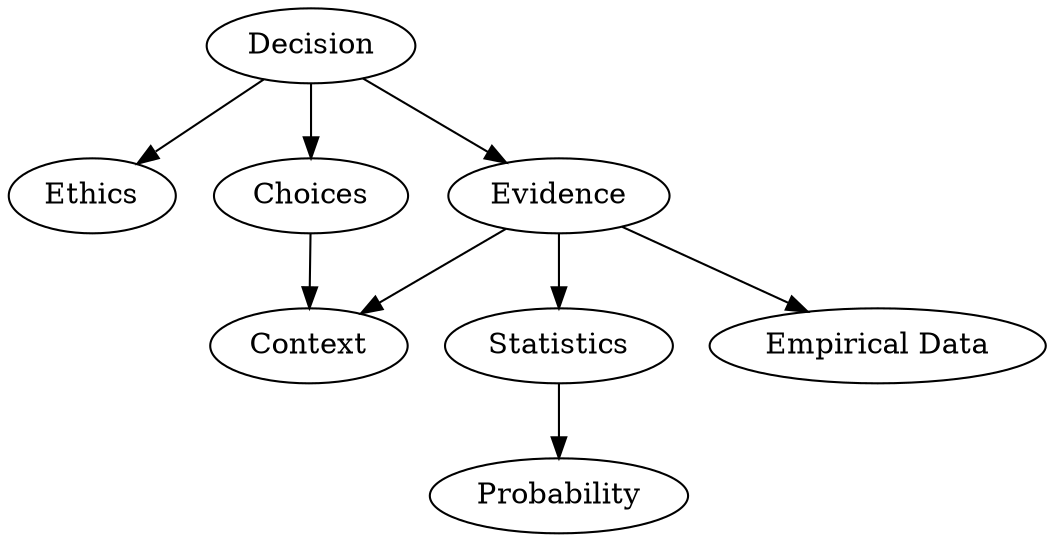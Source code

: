 digraph G {

  /*
    TODO
    A weird concept related to freedom
    that humans think they can do

    Any agent that can
      make optimal decisions in relation to its goals
    is undistinguishable from a maximally intelligent agent

    Decision ties into Systems Theory concepts
    could use to more easily explain it
  */
  "Decision";

  /*
    Decision making constraint
    that optimizes for good (<- TODO) of systems of agents
  */
  "Ethics" [weight=1];

  // All possible decisions you could make in current context
  "Choices" [weight=1];

  // information that comes from context
  "Evidence" [weight=1];

  /*
    TODO context needs to be abstracted away from the Laws of Physics
    -- the semantics need to function in any type of reality irregardless of physics
    -- senses - inputs (consciousness O.O)
    -- example contexts:
        - being somewhere in physical reality
        - virtual context - being an agent inside of a virtual world like a game
        - simulation context - we ourselves could be in a simulation
                            - mostly irrelevant for daily lives but fu -}
  {-  spacetime coordinate
      - 3D location
      - time             -}
  */
  "Context";

  "Decision" -> "Choices";

  "Decision" -> "Ethics";

  "Decision" -> "Evidence";

  "Evidence" -> "Context";

  "Choices" -> "Context";

  "Evidence" -> "Statistics";

  "Evidence" -> "Empirical Data";

  "Statistics" -> "Probability";
}